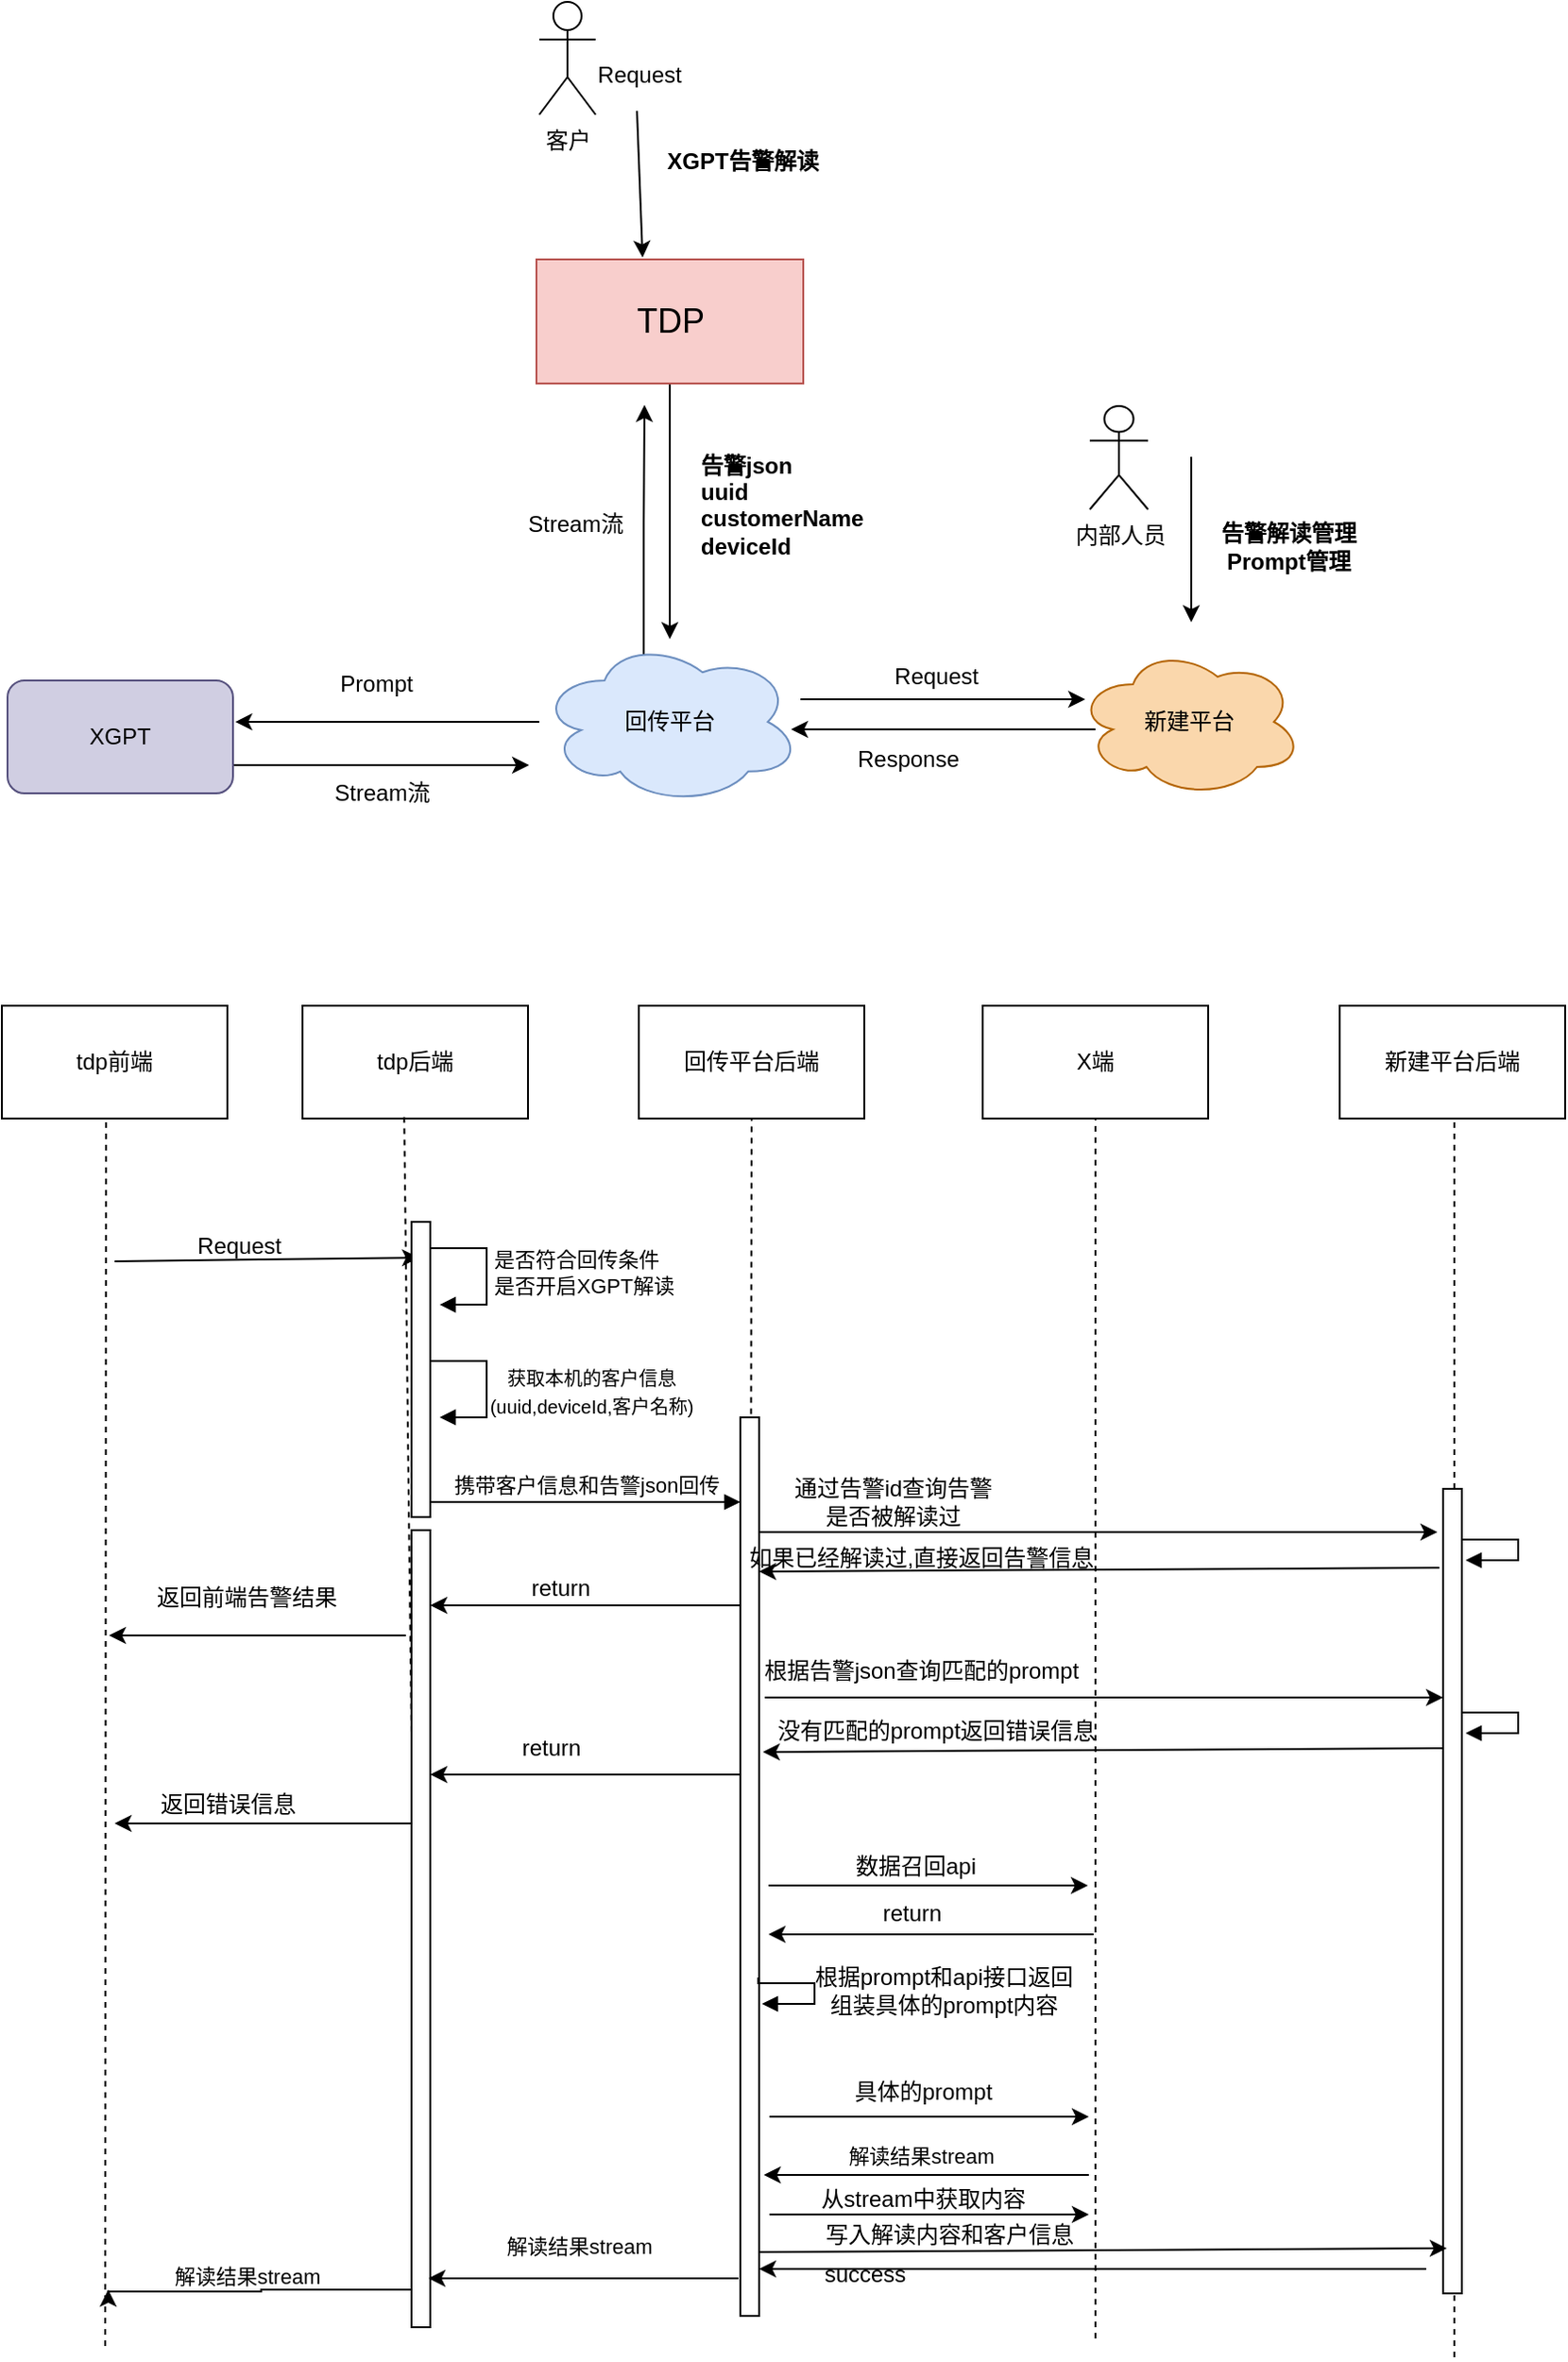 <mxfile version="24.7.1" type="github">
  <diagram name="第 1 页" id="mBcNmizgc_2d_Brw_Dwj">
    <mxGraphModel dx="875" dy="442" grid="0" gridSize="10" guides="1" tooltips="1" connect="1" arrows="1" fold="1" page="1" pageScale="1" pageWidth="827" pageHeight="1169" math="0" shadow="0">
      <root>
        <mxCell id="0" />
        <mxCell id="1" parent="0" />
        <mxCell id="nAeR0wBwMgyQOMPWbP3c-7" value="" style="edgeStyle=orthogonalEdgeStyle;rounded=0;orthogonalLoop=1;jettySize=auto;html=1;" edge="1" parent="1" source="nAeR0wBwMgyQOMPWbP3c-1" target="nAeR0wBwMgyQOMPWbP3c-6">
          <mxGeometry relative="1" as="geometry">
            <mxPoint x="373" y="468" as="targetPoint" />
          </mxGeometry>
        </mxCell>
        <mxCell id="nAeR0wBwMgyQOMPWbP3c-1" value="&lt;font style=&quot;font-size: 18px;&quot;&gt;TDP&lt;/font&gt;" style="rounded=0;whiteSpace=wrap;html=1;fillColor=#f8cecc;strokeColor=#b85450;" vertex="1" parent="1">
          <mxGeometry x="315.5" y="327" width="142" height="66" as="geometry" />
        </mxCell>
        <mxCell id="nAeR0wBwMgyQOMPWbP3c-2" value="" style="edgeStyle=none;orthogonalLoop=1;jettySize=auto;html=1;rounded=0;" edge="1" parent="1">
          <mxGeometry width="100" relative="1" as="geometry">
            <mxPoint x="369" y="248" as="sourcePoint" />
            <mxPoint x="372" y="326" as="targetPoint" />
            <Array as="points" />
          </mxGeometry>
        </mxCell>
        <mxCell id="nAeR0wBwMgyQOMPWbP3c-3" value="&lt;b&gt;XGPT告警解读&lt;/b&gt;" style="text;html=1;align=center;verticalAlign=middle;resizable=0;points=[];autosize=1;strokeColor=none;fillColor=none;" vertex="1" parent="1">
          <mxGeometry x="375" y="262" width="99" height="26" as="geometry" />
        </mxCell>
        <mxCell id="nAeR0wBwMgyQOMPWbP3c-4" value="Request" style="text;html=1;align=center;verticalAlign=middle;resizable=0;points=[];autosize=1;strokeColor=none;fillColor=none;" vertex="1" parent="1">
          <mxGeometry x="338" y="216" width="63" height="26" as="geometry" />
        </mxCell>
        <mxCell id="nAeR0wBwMgyQOMPWbP3c-12" style="edgeStyle=orthogonalEdgeStyle;rounded=0;orthogonalLoop=1;jettySize=auto;html=1;entryX=1.01;entryY=0.367;entryDx=0;entryDy=0;entryPerimeter=0;" edge="1" parent="1" source="nAeR0wBwMgyQOMPWbP3c-6" target="nAeR0wBwMgyQOMPWbP3c-11">
          <mxGeometry relative="1" as="geometry">
            <mxPoint x="172.4" y="573" as="targetPoint" />
          </mxGeometry>
        </mxCell>
        <mxCell id="nAeR0wBwMgyQOMPWbP3c-27" style="edgeStyle=orthogonalEdgeStyle;rounded=0;orthogonalLoop=1;jettySize=auto;html=1;exitX=0.4;exitY=0.1;exitDx=0;exitDy=0;exitPerimeter=0;" edge="1" parent="1" source="nAeR0wBwMgyQOMPWbP3c-6">
          <mxGeometry relative="1" as="geometry">
            <mxPoint x="373" y="404.4" as="targetPoint" />
          </mxGeometry>
        </mxCell>
        <mxCell id="nAeR0wBwMgyQOMPWbP3c-6" value="回传平台" style="ellipse;shape=cloud;whiteSpace=wrap;html=1;fillColor=#dae8fc;strokeColor=#6c8ebf;" vertex="1" parent="1">
          <mxGeometry x="317" y="529" width="139" height="88" as="geometry" />
        </mxCell>
        <mxCell id="nAeR0wBwMgyQOMPWbP3c-10" value="&lt;b&gt;告警json&lt;/b&gt;&lt;div&gt;&lt;b&gt;uuid&lt;/b&gt;&lt;/div&gt;&lt;div&gt;&lt;b&gt;customerName&lt;/b&gt;&lt;/div&gt;&lt;div&gt;&lt;b&gt;deviceId&lt;br&gt;&lt;/b&gt;&lt;div&gt;&lt;br&gt;&lt;/div&gt;&lt;/div&gt;" style="text;html=1;align=left;verticalAlign=middle;whiteSpace=wrap;rounded=0;" vertex="1" parent="1">
          <mxGeometry x="401" y="393" width="95" height="143" as="geometry" />
        </mxCell>
        <mxCell id="nAeR0wBwMgyQOMPWbP3c-16" style="edgeStyle=orthogonalEdgeStyle;rounded=0;orthogonalLoop=1;jettySize=auto;html=1;exitX=1;exitY=0.75;exitDx=0;exitDy=0;" edge="1" parent="1" source="nAeR0wBwMgyQOMPWbP3c-11">
          <mxGeometry relative="1" as="geometry">
            <mxPoint x="311.6" y="596" as="targetPoint" />
          </mxGeometry>
        </mxCell>
        <mxCell id="nAeR0wBwMgyQOMPWbP3c-11" value="XGPT" style="rounded=1;whiteSpace=wrap;html=1;fillColor=#d0cee2;strokeColor=#56517e;" vertex="1" parent="1">
          <mxGeometry x="34" y="551" width="120" height="60" as="geometry" />
        </mxCell>
        <mxCell id="nAeR0wBwMgyQOMPWbP3c-13" value="Prompt" style="text;html=1;align=center;verticalAlign=middle;resizable=0;points=[];autosize=1;strokeColor=none;fillColor=none;" vertex="1" parent="1">
          <mxGeometry x="201" y="540" width="57" height="26" as="geometry" />
        </mxCell>
        <mxCell id="nAeR0wBwMgyQOMPWbP3c-17" value="Stream流" style="text;html=1;align=center;verticalAlign=middle;resizable=0;points=[];autosize=1;strokeColor=none;fillColor=none;" vertex="1" parent="1">
          <mxGeometry x="198" y="598" width="69" height="26" as="geometry" />
        </mxCell>
        <mxCell id="nAeR0wBwMgyQOMPWbP3c-18" value="客户" style="shape=umlActor;verticalLabelPosition=bottom;verticalAlign=top;html=1;outlineConnect=0;" vertex="1" parent="1">
          <mxGeometry x="317" y="190" width="30" height="60" as="geometry" />
        </mxCell>
        <mxCell id="nAeR0wBwMgyQOMPWbP3c-19" value="新建平台" style="ellipse;shape=cloud;whiteSpace=wrap;html=1;fillColor=#fad7ac;strokeColor=#b46504;" vertex="1" parent="1">
          <mxGeometry x="603" y="533" width="120" height="80" as="geometry" />
        </mxCell>
        <mxCell id="nAeR0wBwMgyQOMPWbP3c-20" style="edgeStyle=orthogonalEdgeStyle;rounded=0;orthogonalLoop=1;jettySize=auto;html=1;entryX=0.038;entryY=0.5;entryDx=0;entryDy=0;entryPerimeter=0;" edge="1" parent="1">
          <mxGeometry relative="1" as="geometry">
            <mxPoint x="456.0" y="561" as="sourcePoint" />
            <mxPoint x="607.56" y="561" as="targetPoint" />
          </mxGeometry>
        </mxCell>
        <mxCell id="nAeR0wBwMgyQOMPWbP3c-21" value="Request" style="text;html=1;align=center;verticalAlign=middle;resizable=0;points=[];autosize=1;strokeColor=none;fillColor=none;" vertex="1" parent="1">
          <mxGeometry x="496.5" y="536" width="63" height="26" as="geometry" />
        </mxCell>
        <mxCell id="nAeR0wBwMgyQOMPWbP3c-22" value="内部人员" style="shape=umlActor;verticalLabelPosition=bottom;verticalAlign=top;html=1;outlineConnect=0;" vertex="1" parent="1">
          <mxGeometry x="610" y="405" width="31" height="55" as="geometry" />
        </mxCell>
        <mxCell id="nAeR0wBwMgyQOMPWbP3c-23" value="" style="edgeStyle=none;orthogonalLoop=1;jettySize=auto;html=1;rounded=0;" edge="1" parent="1">
          <mxGeometry width="100" relative="1" as="geometry">
            <mxPoint x="664" y="432" as="sourcePoint" />
            <mxPoint x="664" y="520" as="targetPoint" />
            <Array as="points" />
          </mxGeometry>
        </mxCell>
        <mxCell id="nAeR0wBwMgyQOMPWbP3c-26" value="&lt;div&gt;&lt;b&gt;告警解读管理&lt;/b&gt;&lt;/div&gt;&lt;b&gt;Prompt管理&lt;/b&gt;" style="text;html=1;align=center;verticalAlign=middle;whiteSpace=wrap;rounded=0;" vertex="1" parent="1">
          <mxGeometry x="666" y="465" width="100" height="30" as="geometry" />
        </mxCell>
        <mxCell id="nAeR0wBwMgyQOMPWbP3c-28" value="Stream流" style="text;html=1;align=center;verticalAlign=middle;resizable=0;points=[];autosize=1;strokeColor=none;fillColor=none;" vertex="1" parent="1">
          <mxGeometry x="301" y="455" width="69" height="26" as="geometry" />
        </mxCell>
        <mxCell id="nAeR0wBwMgyQOMPWbP3c-29" value="tdp前端" style="rounded=0;whiteSpace=wrap;html=1;" vertex="1" parent="1">
          <mxGeometry x="31" y="724" width="120" height="60" as="geometry" />
        </mxCell>
        <mxCell id="nAeR0wBwMgyQOMPWbP3c-30" value="tdp后端" style="whiteSpace=wrap;html=1;" vertex="1" parent="1">
          <mxGeometry x="191" y="724" width="120" height="60" as="geometry" />
        </mxCell>
        <mxCell id="nAeR0wBwMgyQOMPWbP3c-31" value="回传平台后端" style="whiteSpace=wrap;html=1;" vertex="1" parent="1">
          <mxGeometry x="370" y="724" width="120" height="60" as="geometry" />
        </mxCell>
        <mxCell id="nAeR0wBwMgyQOMPWbP3c-32" value="X端" style="whiteSpace=wrap;html=1;" vertex="1" parent="1">
          <mxGeometry x="553" y="724" width="120" height="60" as="geometry" />
        </mxCell>
        <mxCell id="nAeR0wBwMgyQOMPWbP3c-33" value="新建平台后端" style="whiteSpace=wrap;html=1;" vertex="1" parent="1">
          <mxGeometry x="743" y="724" width="120" height="60" as="geometry" />
        </mxCell>
        <mxCell id="nAeR0wBwMgyQOMPWbP3c-34" value="" style="endArrow=none;dashed=1;html=1;rounded=0;entryX=0.462;entryY=0.987;entryDx=0;entryDy=0;entryPerimeter=0;" edge="1" parent="1" target="nAeR0wBwMgyQOMPWbP3c-29">
          <mxGeometry width="50" height="50" relative="1" as="geometry">
            <mxPoint x="86" y="1437" as="sourcePoint" />
            <mxPoint x="88" y="806" as="targetPoint" />
          </mxGeometry>
        </mxCell>
        <mxCell id="nAeR0wBwMgyQOMPWbP3c-37" value="" style="endArrow=none;dashed=1;html=1;rounded=0;entryX=0.5;entryY=1;entryDx=0;entryDy=0;" edge="1" parent="1" target="nAeR0wBwMgyQOMPWbP3c-31">
          <mxGeometry width="50" height="50" relative="1" as="geometry">
            <mxPoint x="429" y="1367.2" as="sourcePoint" />
            <mxPoint x="431" y="807" as="targetPoint" />
          </mxGeometry>
        </mxCell>
        <mxCell id="nAeR0wBwMgyQOMPWbP3c-38" value="" style="endArrow=none;dashed=1;html=1;rounded=0;entryX=0.5;entryY=1;entryDx=0;entryDy=0;" edge="1" parent="1" target="nAeR0wBwMgyQOMPWbP3c-32">
          <mxGeometry width="50" height="50" relative="1" as="geometry">
            <mxPoint x="613" y="1433" as="sourcePoint" />
            <mxPoint x="615" y="804" as="targetPoint" />
          </mxGeometry>
        </mxCell>
        <mxCell id="nAeR0wBwMgyQOMPWbP3c-39" value="" style="endArrow=none;dashed=1;html=1;rounded=0;" edge="1" parent="1">
          <mxGeometry width="50" height="50" relative="1" as="geometry">
            <mxPoint x="804" y="1443" as="sourcePoint" />
            <mxPoint x="804" y="785" as="targetPoint" />
          </mxGeometry>
        </mxCell>
        <mxCell id="nAeR0wBwMgyQOMPWbP3c-46" value="" style="endArrow=classic;html=1;rounded=0;" edge="1" parent="1">
          <mxGeometry width="50" height="50" relative="1" as="geometry">
            <mxPoint x="91" y="860" as="sourcePoint" />
            <mxPoint x="253" y="858" as="targetPoint" />
          </mxGeometry>
        </mxCell>
        <mxCell id="nAeR0wBwMgyQOMPWbP3c-47" value="Request" style="text;html=1;align=center;verticalAlign=middle;resizable=0;points=[];autosize=1;strokeColor=none;fillColor=none;" vertex="1" parent="1">
          <mxGeometry x="125" y="839" width="63" height="26" as="geometry" />
        </mxCell>
        <mxCell id="nAeR0wBwMgyQOMPWbP3c-48" value="" style="endArrow=none;dashed=1;html=1;rounded=0;entryX=0.451;entryY=0.978;entryDx=0;entryDy=0;entryPerimeter=0;" edge="1" parent="1" target="nAeR0wBwMgyQOMPWbP3c-30">
          <mxGeometry width="50" height="50" relative="1" as="geometry">
            <mxPoint x="252" y="1368.2" as="sourcePoint" />
            <mxPoint x="252" y="1029" as="targetPoint" />
          </mxGeometry>
        </mxCell>
        <mxCell id="nAeR0wBwMgyQOMPWbP3c-87" style="edgeStyle=orthogonalEdgeStyle;rounded=0;orthogonalLoop=1;jettySize=auto;html=1;curved=0;" edge="1" parent="1" source="nAeR0wBwMgyQOMPWbP3c-50" target="nAeR0wBwMgyQOMPWbP3c-84">
          <mxGeometry relative="1" as="geometry">
            <Array as="points">
              <mxPoint x="377" y="1043" />
              <mxPoint x="377" y="1043" />
            </Array>
          </mxGeometry>
        </mxCell>
        <mxCell id="nAeR0wBwMgyQOMPWbP3c-50" value="" style="html=1;points=[[0,0,0,0,5],[0,1,0,0,-5],[1,0,0,0,5],[1,1,0,0,-5]];perimeter=orthogonalPerimeter;outlineConnect=0;targetShapes=umlLifeline;portConstraint=eastwest;newEdgeStyle={&quot;curved&quot;:0,&quot;rounded&quot;:0};" vertex="1" parent="1">
          <mxGeometry x="424" y="943" width="10" height="478" as="geometry" />
        </mxCell>
        <mxCell id="nAeR0wBwMgyQOMPWbP3c-51" value="携带客户信息和告警json回传" style="html=1;verticalAlign=bottom;endArrow=block;curved=0;rounded=0;entryX=0;entryY=0;entryDx=0;entryDy=5;" edge="1" parent="1">
          <mxGeometry relative="1" as="geometry">
            <mxPoint x="259" y="988.0" as="sourcePoint" />
            <mxPoint x="424" y="988.0" as="targetPoint" />
          </mxGeometry>
        </mxCell>
        <mxCell id="nAeR0wBwMgyQOMPWbP3c-56" value="" style="html=1;points=[[0,0,0,0,5],[0,1,0,0,-5],[1,0,0,0,5],[1,1,0,0,-5]];perimeter=orthogonalPerimeter;outlineConnect=0;targetShapes=umlLifeline;portConstraint=eastwest;newEdgeStyle={&quot;curved&quot;:0,&quot;rounded&quot;:0};" vertex="1" parent="1">
          <mxGeometry x="249" y="839" width="10" height="157" as="geometry" />
        </mxCell>
        <mxCell id="nAeR0wBwMgyQOMPWbP3c-57" value="&lt;div&gt;是否符合回传条件&lt;/div&gt;是否开启XGPT解读" style="html=1;align=left;spacingLeft=2;endArrow=block;rounded=0;edgeStyle=orthogonalEdgeStyle;curved=0;rounded=0;" edge="1" parent="1">
          <mxGeometry relative="1" as="geometry">
            <mxPoint x="259" y="853" as="sourcePoint" />
            <Array as="points">
              <mxPoint x="289" y="883" />
            </Array>
            <mxPoint x="264" y="883.034" as="targetPoint" />
          </mxGeometry>
        </mxCell>
        <mxCell id="nAeR0wBwMgyQOMPWbP3c-58" value="&lt;font style=&quot;font-size: 10px;&quot;&gt;获取本机的客户信息(uuid,deviceId,客户名称)&lt;/font&gt;" style="text;html=1;align=center;verticalAlign=middle;whiteSpace=wrap;rounded=0;" vertex="1" parent="1">
          <mxGeometry x="279" y="925" width="132" height="7" as="geometry" />
        </mxCell>
        <mxCell id="nAeR0wBwMgyQOMPWbP3c-73" value="" style="html=1;align=left;spacingLeft=2;endArrow=block;rounded=0;edgeStyle=orthogonalEdgeStyle;curved=0;rounded=0;" edge="1" parent="1">
          <mxGeometry relative="1" as="geometry">
            <mxPoint x="259" y="912.99" as="sourcePoint" />
            <Array as="points">
              <mxPoint x="289" y="942.99" />
            </Array>
            <mxPoint x="264" y="942.99" as="targetPoint" />
          </mxGeometry>
        </mxCell>
        <mxCell id="nAeR0wBwMgyQOMPWbP3c-76" value="" style="endArrow=classic;html=1;rounded=0;" edge="1" parent="1">
          <mxGeometry width="50" height="50" relative="1" as="geometry">
            <mxPoint x="434" y="1004" as="sourcePoint" />
            <mxPoint x="795" y="1004" as="targetPoint" />
          </mxGeometry>
        </mxCell>
        <mxCell id="nAeR0wBwMgyQOMPWbP3c-77" value="通过告警id查询告警&lt;div&gt;是否被解读过&lt;/div&gt;" style="text;html=1;align=center;verticalAlign=middle;resizable=0;points=[];autosize=1;strokeColor=none;fillColor=none;" vertex="1" parent="1">
          <mxGeometry x="443" y="967" width="123" height="41" as="geometry" />
        </mxCell>
        <mxCell id="nAeR0wBwMgyQOMPWbP3c-78" value="" style="html=1;points=[[0,0,0,0,5],[0,1,0,0,-5],[1,0,0,0,5],[1,1,0,0,-5]];perimeter=orthogonalPerimeter;outlineConnect=0;targetShapes=umlLifeline;portConstraint=eastwest;newEdgeStyle={&quot;curved&quot;:0,&quot;rounded&quot;:0};" vertex="1" parent="1">
          <mxGeometry x="798" y="981" width="10" height="428" as="geometry" />
        </mxCell>
        <mxCell id="nAeR0wBwMgyQOMPWbP3c-81" value="" style="endArrow=classic;html=1;rounded=0;" edge="1" parent="1">
          <mxGeometry width="50" height="50" relative="1" as="geometry">
            <mxPoint x="796" y="1023" as="sourcePoint" />
            <mxPoint x="434" y="1025" as="targetPoint" />
          </mxGeometry>
        </mxCell>
        <mxCell id="nAeR0wBwMgyQOMPWbP3c-82" value="" style="html=1;align=left;spacingLeft=2;endArrow=block;rounded=0;edgeStyle=orthogonalEdgeStyle;curved=0;rounded=0;" edge="1" parent="1">
          <mxGeometry relative="1" as="geometry">
            <mxPoint x="808" y="1005" as="sourcePoint" />
            <Array as="points">
              <mxPoint x="808" y="1008" />
              <mxPoint x="838" y="1008" />
              <mxPoint x="838" y="1019" />
            </Array>
            <mxPoint x="810" y="1019" as="targetPoint" />
          </mxGeometry>
        </mxCell>
        <mxCell id="nAeR0wBwMgyQOMPWbP3c-83" value="如果已经解读过,直接返回告警信息" style="text;html=1;align=center;verticalAlign=middle;resizable=0;points=[];autosize=1;strokeColor=none;fillColor=none;" vertex="1" parent="1">
          <mxGeometry x="419" y="1005" width="201" height="26" as="geometry" />
        </mxCell>
        <mxCell id="nAeR0wBwMgyQOMPWbP3c-114" style="edgeStyle=orthogonalEdgeStyle;rounded=0;orthogonalLoop=1;jettySize=auto;html=1;curved=0;exitX=0;exitY=1;exitDx=0;exitDy=-5;exitPerimeter=0;" edge="1" parent="1">
          <mxGeometry relative="1" as="geometry">
            <mxPoint x="87.6" y="1407" as="targetPoint" />
            <mxPoint x="249" y="1422" as="sourcePoint" />
            <Array as="points">
              <mxPoint x="249" y="1407" />
              <mxPoint x="169" y="1407" />
              <mxPoint x="169" y="1408" />
            </Array>
          </mxGeometry>
        </mxCell>
        <mxCell id="nAeR0wBwMgyQOMPWbP3c-84" value="" style="html=1;points=[[0,0,0,0,5],[0,1,0,0,-5],[1,0,0,0,5],[1,1,0,0,-5]];perimeter=orthogonalPerimeter;outlineConnect=0;targetShapes=umlLifeline;portConstraint=eastwest;newEdgeStyle={&quot;curved&quot;:0,&quot;rounded&quot;:0};" vertex="1" parent="1">
          <mxGeometry x="249" y="1003" width="10" height="424" as="geometry" />
        </mxCell>
        <mxCell id="nAeR0wBwMgyQOMPWbP3c-85" value="" style="endArrow=classic;html=1;rounded=0;" edge="1" parent="1">
          <mxGeometry width="50" height="50" relative="1" as="geometry">
            <mxPoint x="246" y="1059" as="sourcePoint" />
            <mxPoint x="88" y="1059" as="targetPoint" />
          </mxGeometry>
        </mxCell>
        <mxCell id="nAeR0wBwMgyQOMPWbP3c-86" value="返回前端告警结果" style="text;html=1;align=center;verticalAlign=middle;resizable=0;points=[];autosize=1;strokeColor=none;fillColor=none;" vertex="1" parent="1">
          <mxGeometry x="104" y="1026" width="114" height="26" as="geometry" />
        </mxCell>
        <mxCell id="nAeR0wBwMgyQOMPWbP3c-90" value="" style="endArrow=classic;html=1;rounded=0;" edge="1" parent="1">
          <mxGeometry width="50" height="50" relative="1" as="geometry">
            <mxPoint x="437" y="1092" as="sourcePoint" />
            <mxPoint x="798" y="1092" as="targetPoint" />
          </mxGeometry>
        </mxCell>
        <mxCell id="nAeR0wBwMgyQOMPWbP3c-91" value="根据告警json查询匹配的prompt" style="text;html=1;align=center;verticalAlign=middle;resizable=0;points=[];autosize=1;strokeColor=none;fillColor=none;" vertex="1" parent="1">
          <mxGeometry x="427" y="1065" width="185" height="26" as="geometry" />
        </mxCell>
        <mxCell id="nAeR0wBwMgyQOMPWbP3c-92" value="" style="html=1;align=left;spacingLeft=2;endArrow=block;rounded=0;edgeStyle=orthogonalEdgeStyle;curved=0;rounded=0;" edge="1" parent="1">
          <mxGeometry relative="1" as="geometry">
            <mxPoint x="808" y="1097" as="sourcePoint" />
            <Array as="points">
              <mxPoint x="808" y="1100" />
              <mxPoint x="838" y="1100" />
              <mxPoint x="838" y="1111" />
            </Array>
            <mxPoint x="810" y="1111" as="targetPoint" />
          </mxGeometry>
        </mxCell>
        <mxCell id="nAeR0wBwMgyQOMPWbP3c-93" value="" style="endArrow=classic;html=1;rounded=0;" edge="1" parent="1">
          <mxGeometry width="50" height="50" relative="1" as="geometry">
            <mxPoint x="798" y="1119" as="sourcePoint" />
            <mxPoint x="436" y="1121" as="targetPoint" />
          </mxGeometry>
        </mxCell>
        <mxCell id="nAeR0wBwMgyQOMPWbP3c-94" value="没有匹配的prompt返回错误信息" style="text;html=1;align=center;verticalAlign=middle;resizable=0;points=[];autosize=1;strokeColor=none;fillColor=none;" vertex="1" parent="1">
          <mxGeometry x="434" y="1097" width="187" height="26" as="geometry" />
        </mxCell>
        <mxCell id="nAeR0wBwMgyQOMPWbP3c-95" style="edgeStyle=orthogonalEdgeStyle;rounded=0;orthogonalLoop=1;jettySize=auto;html=1;curved=0;" edge="1" parent="1">
          <mxGeometry relative="1" as="geometry">
            <mxPoint x="424" y="1133" as="sourcePoint" />
            <mxPoint x="259" y="1133" as="targetPoint" />
            <Array as="points">
              <mxPoint x="377" y="1133" />
              <mxPoint x="377" y="1133" />
            </Array>
          </mxGeometry>
        </mxCell>
        <mxCell id="nAeR0wBwMgyQOMPWbP3c-97" value="" style="endArrow=classic;html=1;rounded=0;" edge="1" parent="1">
          <mxGeometry width="50" height="50" relative="1" as="geometry">
            <mxPoint x="249" y="1159" as="sourcePoint" />
            <mxPoint x="91" y="1159" as="targetPoint" />
          </mxGeometry>
        </mxCell>
        <mxCell id="nAeR0wBwMgyQOMPWbP3c-98" value="返回错误信息" style="text;html=1;align=center;verticalAlign=middle;resizable=0;points=[];autosize=1;strokeColor=none;fillColor=none;" vertex="1" parent="1">
          <mxGeometry x="106" y="1136" width="90" height="26" as="geometry" />
        </mxCell>
        <mxCell id="nAeR0wBwMgyQOMPWbP3c-99" value="" style="endArrow=classic;html=1;rounded=0;" edge="1" parent="1">
          <mxGeometry width="50" height="50" relative="1" as="geometry">
            <mxPoint x="439" y="1192" as="sourcePoint" />
            <mxPoint x="609" y="1192" as="targetPoint" />
          </mxGeometry>
        </mxCell>
        <mxCell id="nAeR0wBwMgyQOMPWbP3c-101" value="数据召回api" style="text;html=1;align=center;verticalAlign=middle;resizable=0;points=[];autosize=1;strokeColor=none;fillColor=none;" vertex="1" parent="1">
          <mxGeometry x="476" y="1169" width="82" height="26" as="geometry" />
        </mxCell>
        <mxCell id="nAeR0wBwMgyQOMPWbP3c-102" value="" style="endArrow=classic;html=1;rounded=0;" edge="1" parent="1">
          <mxGeometry width="50" height="50" relative="1" as="geometry">
            <mxPoint x="612" y="1218" as="sourcePoint" />
            <mxPoint x="439" y="1218" as="targetPoint" />
          </mxGeometry>
        </mxCell>
        <mxCell id="nAeR0wBwMgyQOMPWbP3c-103" value="" style="html=1;align=left;spacingLeft=2;endArrow=block;rounded=0;edgeStyle=orthogonalEdgeStyle;curved=0;rounded=0;" edge="1" parent="1">
          <mxGeometry relative="1" as="geometry">
            <mxPoint x="433.5" y="1241" as="sourcePoint" />
            <Array as="points">
              <mxPoint x="433.5" y="1244" />
              <mxPoint x="463.5" y="1244" />
              <mxPoint x="463.5" y="1255" />
            </Array>
            <mxPoint x="435.5" y="1255" as="targetPoint" />
          </mxGeometry>
        </mxCell>
        <mxCell id="nAeR0wBwMgyQOMPWbP3c-104" value="根据prompt和api接口返回&lt;div&gt;组装具体的prompt内容&lt;/div&gt;" style="text;html=1;align=center;verticalAlign=middle;resizable=0;points=[];autosize=1;strokeColor=none;fillColor=none;" vertex="1" parent="1">
          <mxGeometry x="454.5" y="1227" width="155" height="41" as="geometry" />
        </mxCell>
        <mxCell id="nAeR0wBwMgyQOMPWbP3c-105" value="return" style="text;html=1;align=center;verticalAlign=middle;resizable=0;points=[];autosize=1;strokeColor=none;fillColor=none;" vertex="1" parent="1">
          <mxGeometry x="303" y="1021" width="49" height="26" as="geometry" />
        </mxCell>
        <mxCell id="nAeR0wBwMgyQOMPWbP3c-106" value="return" style="text;html=1;align=center;verticalAlign=middle;resizable=0;points=[];autosize=1;strokeColor=none;fillColor=none;" vertex="1" parent="1">
          <mxGeometry x="298" y="1106" width="49" height="26" as="geometry" />
        </mxCell>
        <mxCell id="nAeR0wBwMgyQOMPWbP3c-107" value="" style="endArrow=classic;html=1;rounded=0;" edge="1" parent="1">
          <mxGeometry width="50" height="50" relative="1" as="geometry">
            <mxPoint x="439.5" y="1315" as="sourcePoint" />
            <mxPoint x="609.5" y="1315" as="targetPoint" />
          </mxGeometry>
        </mxCell>
        <mxCell id="nAeR0wBwMgyQOMPWbP3c-108" value="具体的prompt" style="text;html=1;align=center;verticalAlign=middle;resizable=0;points=[];autosize=1;strokeColor=none;fillColor=none;" vertex="1" parent="1">
          <mxGeometry x="475" y="1289" width="91" height="26" as="geometry" />
        </mxCell>
        <mxCell id="nAeR0wBwMgyQOMPWbP3c-109" value="return" style="text;html=1;align=center;verticalAlign=middle;resizable=0;points=[];autosize=1;strokeColor=none;fillColor=none;" vertex="1" parent="1">
          <mxGeometry x="490" y="1194" width="49" height="26" as="geometry" />
        </mxCell>
        <mxCell id="nAeR0wBwMgyQOMPWbP3c-110" value="" style="endArrow=classic;html=1;rounded=0;" edge="1" parent="1">
          <mxGeometry width="50" height="50" relative="1" as="geometry">
            <mxPoint x="609.5" y="1346" as="sourcePoint" />
            <mxPoint x="436.5" y="1346" as="targetPoint" />
          </mxGeometry>
        </mxCell>
        <mxCell id="nAeR0wBwMgyQOMPWbP3c-111" value="解读结果stream" style="edgeLabel;html=1;align=center;verticalAlign=middle;resizable=0;points=[];" vertex="1" connectable="0" parent="nAeR0wBwMgyQOMPWbP3c-110">
          <mxGeometry x="0.141" y="-4" relative="1" as="geometry">
            <mxPoint x="9" y="-6" as="offset" />
          </mxGeometry>
        </mxCell>
        <mxCell id="nAeR0wBwMgyQOMPWbP3c-112" style="edgeStyle=orthogonalEdgeStyle;rounded=0;orthogonalLoop=1;jettySize=auto;html=1;curved=0;" edge="1" parent="1">
          <mxGeometry relative="1" as="geometry">
            <mxPoint x="423" y="1401" as="sourcePoint" />
            <mxPoint x="258" y="1401" as="targetPoint" />
            <Array as="points">
              <mxPoint x="376" y="1401" />
              <mxPoint x="376" y="1401" />
            </Array>
          </mxGeometry>
        </mxCell>
        <mxCell id="nAeR0wBwMgyQOMPWbP3c-113" value="解读结果stream" style="edgeLabel;html=1;align=center;verticalAlign=middle;resizable=0;points=[];" vertex="1" connectable="0" parent="1">
          <mxGeometry x="338" y="1384" as="geometry" />
        </mxCell>
        <mxCell id="nAeR0wBwMgyQOMPWbP3c-116" value="&lt;span style=&quot;color: rgb(0, 0, 0); font-family: Helvetica; font-size: 11px; font-style: normal; font-variant-ligatures: normal; font-variant-caps: normal; font-weight: 400; letter-spacing: normal; orphans: 2; text-align: center; text-indent: 0px; text-transform: none; widows: 2; word-spacing: 0px; -webkit-text-stroke-width: 0px; white-space: nowrap; background-color: rgb(255, 255, 255); text-decoration-thickness: initial; text-decoration-style: initial; text-decoration-color: initial; display: inline !important; float: none;&quot;&gt;解读结果stream&lt;/span&gt;" style="text;whiteSpace=wrap;html=1;" vertex="1" parent="1">
          <mxGeometry x="121.0" y="1386.0" width="106" height="37" as="geometry" />
        </mxCell>
        <mxCell id="nAeR0wBwMgyQOMPWbP3c-117" value="" style="endArrow=classic;html=1;rounded=0;" edge="1" parent="1">
          <mxGeometry width="50" height="50" relative="1" as="geometry">
            <mxPoint x="439.5" y="1367" as="sourcePoint" />
            <mxPoint x="609.5" y="1367" as="targetPoint" />
          </mxGeometry>
        </mxCell>
        <mxCell id="nAeR0wBwMgyQOMPWbP3c-118" value="从stream中获取内容" style="text;html=1;align=center;verticalAlign=middle;resizable=0;points=[];autosize=1;strokeColor=none;fillColor=none;" vertex="1" parent="1">
          <mxGeometry x="457.5" y="1346" width="127" height="26" as="geometry" />
        </mxCell>
        <mxCell id="nAeR0wBwMgyQOMPWbP3c-119" value="" style="endArrow=classic;html=1;rounded=0;exitX=1;exitY=0.929;exitDx=0;exitDy=0;exitPerimeter=0;" edge="1" parent="1" source="nAeR0wBwMgyQOMPWbP3c-50">
          <mxGeometry width="50" height="50" relative="1" as="geometry">
            <mxPoint x="617" y="1385.17" as="sourcePoint" />
            <mxPoint x="800" y="1385" as="targetPoint" />
          </mxGeometry>
        </mxCell>
        <mxCell id="nAeR0wBwMgyQOMPWbP3c-120" value="写入解读内容和客户信息" style="text;html=1;align=center;verticalAlign=middle;resizable=0;points=[];autosize=1;strokeColor=none;fillColor=none;" vertex="1" parent="1">
          <mxGeometry x="459.5" y="1365" width="150" height="26" as="geometry" />
        </mxCell>
        <mxCell id="nAeR0wBwMgyQOMPWbP3c-122" value="" style="endArrow=classic;html=1;rounded=0;" edge="1" parent="1" target="nAeR0wBwMgyQOMPWbP3c-50">
          <mxGeometry width="50" height="50" relative="1" as="geometry">
            <mxPoint x="789" y="1396" as="sourcePoint" />
            <mxPoint x="616" y="1396" as="targetPoint" />
          </mxGeometry>
        </mxCell>
        <mxCell id="nAeR0wBwMgyQOMPWbP3c-123" value="success" style="text;html=1;align=center;verticalAlign=middle;resizable=0;points=[];autosize=1;strokeColor=none;fillColor=none;" vertex="1" parent="1">
          <mxGeometry x="459.5" y="1386" width="61" height="26" as="geometry" />
        </mxCell>
        <mxCell id="nAeR0wBwMgyQOMPWbP3c-126" style="edgeStyle=orthogonalEdgeStyle;rounded=0;orthogonalLoop=1;jettySize=auto;html=1;entryX=1.01;entryY=0.367;entryDx=0;entryDy=0;entryPerimeter=0;" edge="1" parent="1">
          <mxGeometry relative="1" as="geometry">
            <mxPoint x="451" y="577" as="targetPoint" />
            <mxPoint x="613" y="577" as="sourcePoint" />
          </mxGeometry>
        </mxCell>
        <mxCell id="nAeR0wBwMgyQOMPWbP3c-128" value="Response" style="text;html=1;align=center;verticalAlign=middle;resizable=0;points=[];autosize=1;strokeColor=none;fillColor=none;" vertex="1" parent="1">
          <mxGeometry x="477" y="580" width="72" height="26" as="geometry" />
        </mxCell>
      </root>
    </mxGraphModel>
  </diagram>
</mxfile>
